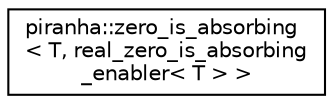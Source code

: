 digraph "Graphical Class Hierarchy"
{
  edge [fontname="Helvetica",fontsize="10",labelfontname="Helvetica",labelfontsize="10"];
  node [fontname="Helvetica",fontsize="10",shape=record];
  rankdir="LR";
  Node0 [label="piranha::zero_is_absorbing\l\< T, real_zero_is_absorbing\l_enabler\< T \> \>",height=0.2,width=0.4,color="black", fillcolor="white", style="filled",URL="$structpiranha_1_1zero__is__absorbing_3_01_t_00_01real__zero__is__absorbing__enabler_3_01_t_01_4_01_4.html",tooltip="Specialisation of piranha::zero_is_absorbing for piranha::real. "];
}
